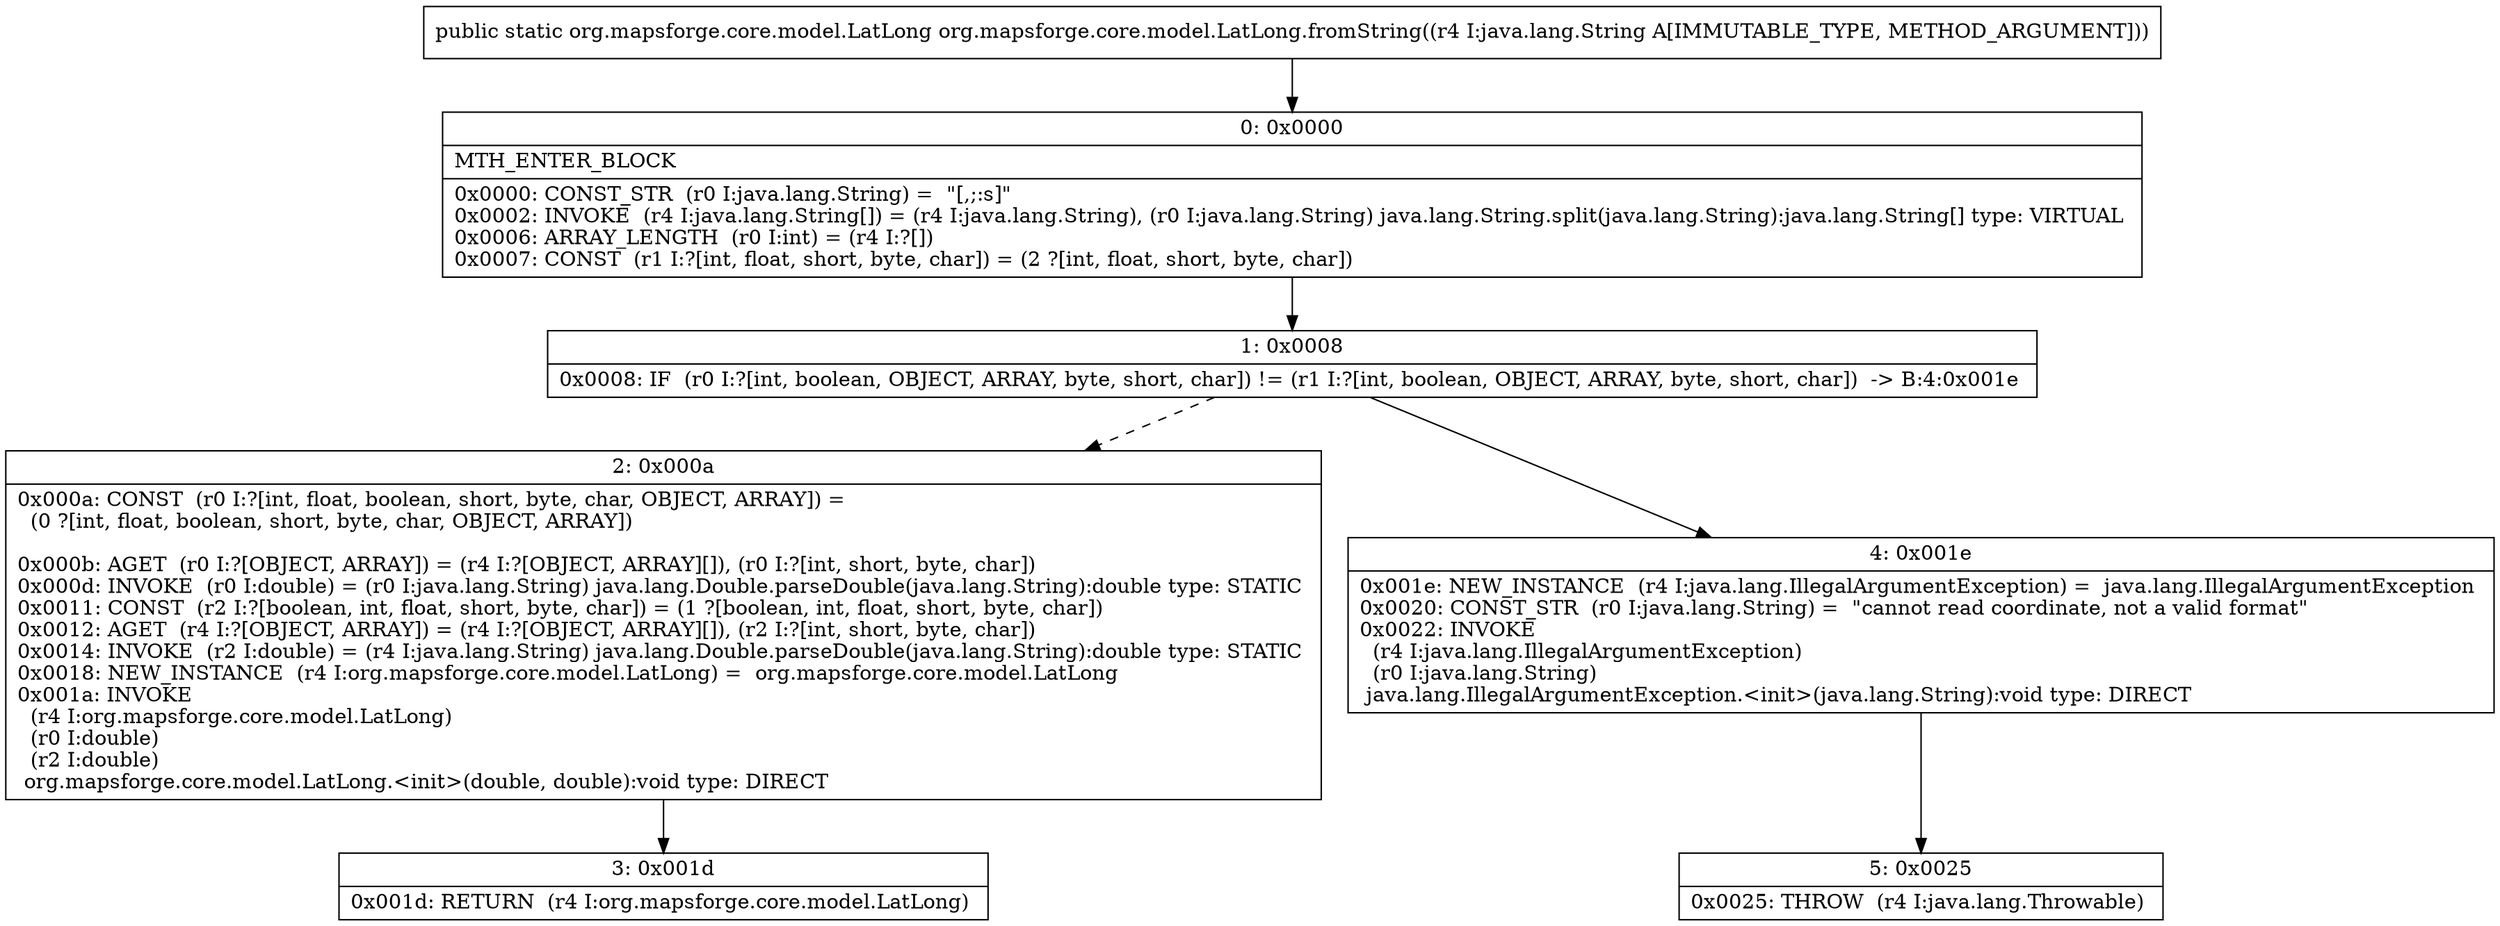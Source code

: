 digraph "CFG fororg.mapsforge.core.model.LatLong.fromString(Ljava\/lang\/String;)Lorg\/mapsforge\/core\/model\/LatLong;" {
Node_0 [shape=record,label="{0\:\ 0x0000|MTH_ENTER_BLOCK\l|0x0000: CONST_STR  (r0 I:java.lang.String) =  \"[,;:s]\" \l0x0002: INVOKE  (r4 I:java.lang.String[]) = (r4 I:java.lang.String), (r0 I:java.lang.String) java.lang.String.split(java.lang.String):java.lang.String[] type: VIRTUAL \l0x0006: ARRAY_LENGTH  (r0 I:int) = (r4 I:?[]) \l0x0007: CONST  (r1 I:?[int, float, short, byte, char]) = (2 ?[int, float, short, byte, char]) \l}"];
Node_1 [shape=record,label="{1\:\ 0x0008|0x0008: IF  (r0 I:?[int, boolean, OBJECT, ARRAY, byte, short, char]) != (r1 I:?[int, boolean, OBJECT, ARRAY, byte, short, char])  \-\> B:4:0x001e \l}"];
Node_2 [shape=record,label="{2\:\ 0x000a|0x000a: CONST  (r0 I:?[int, float, boolean, short, byte, char, OBJECT, ARRAY]) = \l  (0 ?[int, float, boolean, short, byte, char, OBJECT, ARRAY])\l \l0x000b: AGET  (r0 I:?[OBJECT, ARRAY]) = (r4 I:?[OBJECT, ARRAY][]), (r0 I:?[int, short, byte, char]) \l0x000d: INVOKE  (r0 I:double) = (r0 I:java.lang.String) java.lang.Double.parseDouble(java.lang.String):double type: STATIC \l0x0011: CONST  (r2 I:?[boolean, int, float, short, byte, char]) = (1 ?[boolean, int, float, short, byte, char]) \l0x0012: AGET  (r4 I:?[OBJECT, ARRAY]) = (r4 I:?[OBJECT, ARRAY][]), (r2 I:?[int, short, byte, char]) \l0x0014: INVOKE  (r2 I:double) = (r4 I:java.lang.String) java.lang.Double.parseDouble(java.lang.String):double type: STATIC \l0x0018: NEW_INSTANCE  (r4 I:org.mapsforge.core.model.LatLong) =  org.mapsforge.core.model.LatLong \l0x001a: INVOKE  \l  (r4 I:org.mapsforge.core.model.LatLong)\l  (r0 I:double)\l  (r2 I:double)\l org.mapsforge.core.model.LatLong.\<init\>(double, double):void type: DIRECT \l}"];
Node_3 [shape=record,label="{3\:\ 0x001d|0x001d: RETURN  (r4 I:org.mapsforge.core.model.LatLong) \l}"];
Node_4 [shape=record,label="{4\:\ 0x001e|0x001e: NEW_INSTANCE  (r4 I:java.lang.IllegalArgumentException) =  java.lang.IllegalArgumentException \l0x0020: CONST_STR  (r0 I:java.lang.String) =  \"cannot read coordinate, not a valid format\" \l0x0022: INVOKE  \l  (r4 I:java.lang.IllegalArgumentException)\l  (r0 I:java.lang.String)\l java.lang.IllegalArgumentException.\<init\>(java.lang.String):void type: DIRECT \l}"];
Node_5 [shape=record,label="{5\:\ 0x0025|0x0025: THROW  (r4 I:java.lang.Throwable) \l}"];
MethodNode[shape=record,label="{public static org.mapsforge.core.model.LatLong org.mapsforge.core.model.LatLong.fromString((r4 I:java.lang.String A[IMMUTABLE_TYPE, METHOD_ARGUMENT])) }"];
MethodNode -> Node_0;
Node_0 -> Node_1;
Node_1 -> Node_2[style=dashed];
Node_1 -> Node_4;
Node_2 -> Node_3;
Node_4 -> Node_5;
}

